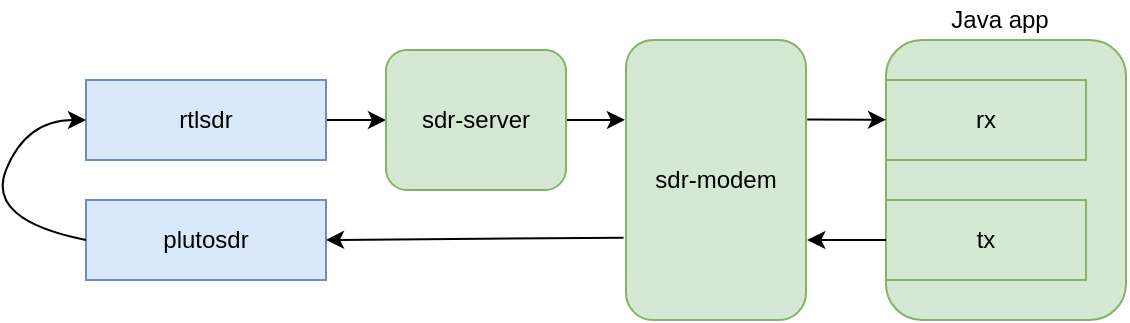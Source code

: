<mxfile version="14.8.1" type="device"><diagram id="Ir1rTY-HARsWKGZ-FUBR" name="Page-1"><mxGraphModel dx="1614" dy="517" grid="1" gridSize="10" guides="1" tooltips="1" connect="1" arrows="1" fold="1" page="1" pageScale="1" pageWidth="827" pageHeight="1169" math="0" shadow="0"><root><mxCell id="0"/><mxCell id="1" parent="0"/><mxCell id="cu5TsbEnVRm5fd06volE-1" value="" style="rounded=1;whiteSpace=wrap;html=1;fillColor=#d5e8d4;strokeColor=#82b366;" vertex="1" parent="1"><mxGeometry x="400" y="200" width="120" height="140" as="geometry"/></mxCell><mxCell id="cu5TsbEnVRm5fd06volE-2" value="tx" style="rounded=0;whiteSpace=wrap;html=1;fillColor=#d5e8d4;strokeColor=#82b366;" vertex="1" parent="1"><mxGeometry x="400" y="280" width="100" height="40" as="geometry"/></mxCell><mxCell id="cu5TsbEnVRm5fd06volE-3" value="rx" style="rounded=0;whiteSpace=wrap;html=1;fillColor=#d5e8d4;strokeColor=#82b366;" vertex="1" parent="1"><mxGeometry x="400" y="220" width="100" height="40" as="geometry"/></mxCell><mxCell id="cu5TsbEnVRm5fd06volE-4" value="sdr-modem" style="rounded=1;whiteSpace=wrap;html=1;fillColor=#d5e8d4;strokeColor=#82b366;" vertex="1" parent="1"><mxGeometry x="270" y="200" width="90" height="140" as="geometry"/></mxCell><mxCell id="cu5TsbEnVRm5fd06volE-8" style="edgeStyle=orthogonalEdgeStyle;rounded=0;orthogonalLoop=1;jettySize=auto;html=1;entryX=0;entryY=0.5;entryDx=0;entryDy=0;" edge="1" parent="1" source="cu5TsbEnVRm5fd06volE-5" target="cu5TsbEnVRm5fd06volE-7"><mxGeometry relative="1" as="geometry"/></mxCell><mxCell id="cu5TsbEnVRm5fd06volE-5" value="rtlsdr" style="rounded=0;whiteSpace=wrap;html=1;fillColor=#dae8fc;strokeColor=#6c8ebf;" vertex="1" parent="1"><mxGeometry y="220" width="120" height="40" as="geometry"/></mxCell><mxCell id="cu5TsbEnVRm5fd06volE-6" value="plutosdr" style="rounded=0;whiteSpace=wrap;html=1;fillColor=#dae8fc;strokeColor=#6c8ebf;" vertex="1" parent="1"><mxGeometry y="280" width="120" height="40" as="geometry"/></mxCell><mxCell id="cu5TsbEnVRm5fd06volE-9" style="edgeStyle=orthogonalEdgeStyle;rounded=0;orthogonalLoop=1;jettySize=auto;html=1;entryX=-0.006;entryY=0.285;entryDx=0;entryDy=0;entryPerimeter=0;" edge="1" parent="1" source="cu5TsbEnVRm5fd06volE-7" target="cu5TsbEnVRm5fd06volE-4"><mxGeometry relative="1" as="geometry"/></mxCell><mxCell id="cu5TsbEnVRm5fd06volE-7" value="sdr-server" style="rounded=1;whiteSpace=wrap;html=1;fillColor=#d5e8d4;strokeColor=#82b366;" vertex="1" parent="1"><mxGeometry x="150" y="205" width="90" height="70" as="geometry"/></mxCell><mxCell id="cu5TsbEnVRm5fd06volE-10" value="" style="curved=1;endArrow=classic;html=1;exitX=0;exitY=0.5;exitDx=0;exitDy=0;entryX=0;entryY=0.5;entryDx=0;entryDy=0;" edge="1" parent="1" source="cu5TsbEnVRm5fd06volE-6" target="cu5TsbEnVRm5fd06volE-5"><mxGeometry width="50" height="50" relative="1" as="geometry"><mxPoint x="60" y="460" as="sourcePoint"/><mxPoint x="110" y="410" as="targetPoint"/><Array as="points"><mxPoint x="-50" y="290"/><mxPoint x="-30" y="240"/></Array></mxGeometry></mxCell><mxCell id="cu5TsbEnVRm5fd06volE-11" value="" style="endArrow=classic;html=1;exitX=-0.014;exitY=0.706;exitDx=0;exitDy=0;exitPerimeter=0;entryX=1;entryY=0.5;entryDx=0;entryDy=0;" edge="1" parent="1" source="cu5TsbEnVRm5fd06volE-4" target="cu5TsbEnVRm5fd06volE-6"><mxGeometry width="50" height="50" relative="1" as="geometry"><mxPoint x="140" y="350" as="sourcePoint"/><mxPoint x="190" y="300" as="targetPoint"/></mxGeometry></mxCell><mxCell id="cu5TsbEnVRm5fd06volE-12" value="" style="endArrow=classic;html=1;entryX=1.007;entryY=0.714;entryDx=0;entryDy=0;entryPerimeter=0;exitX=0;exitY=0.5;exitDx=0;exitDy=0;" edge="1" parent="1" source="cu5TsbEnVRm5fd06volE-2" target="cu5TsbEnVRm5fd06volE-4"><mxGeometry width="50" height="50" relative="1" as="geometry"><mxPoint x="390" y="390" as="sourcePoint"/><mxPoint x="440" y="340" as="targetPoint"/></mxGeometry></mxCell><mxCell id="cu5TsbEnVRm5fd06volE-13" value="" style="endArrow=none;html=1;entryX=1.007;entryY=0.714;entryDx=0;entryDy=0;entryPerimeter=0;exitX=0;exitY=0.5;exitDx=0;exitDy=0;startArrow=classic;startFill=1;endFill=0;" edge="1" parent="1"><mxGeometry width="50" height="50" relative="1" as="geometry"><mxPoint x="400" y="239.84" as="sourcePoint"/><mxPoint x="360.63" y="239.8" as="targetPoint"/></mxGeometry></mxCell><mxCell id="cu5TsbEnVRm5fd06volE-14" value="Java app" style="text;html=1;strokeColor=none;fillColor=none;align=center;verticalAlign=middle;whiteSpace=wrap;rounded=0;" vertex="1" parent="1"><mxGeometry x="414" y="180" width="86" height="20" as="geometry"/></mxCell></root></mxGraphModel></diagram></mxfile>